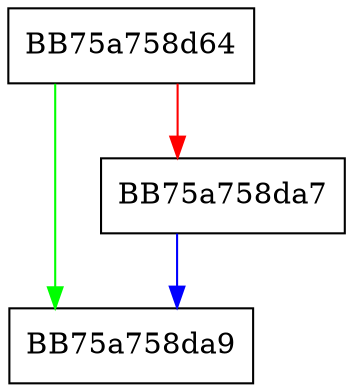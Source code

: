 digraph sqlite3ExprReferencesUpdatedColumn {
  node [shape="box"];
  graph [splines=ortho];
  BB75a758d64 -> BB75a758da9 [color="green"];
  BB75a758d64 -> BB75a758da7 [color="red"];
  BB75a758da7 -> BB75a758da9 [color="blue"];
}